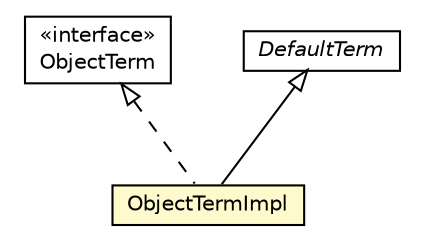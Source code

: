#!/usr/local/bin/dot
#
# Class diagram 
# Generated by UMLGraph version R5_6 (http://www.umlgraph.org/)
#

digraph G {
	edge [fontname="Helvetica",fontsize=10,labelfontname="Helvetica",labelfontsize=10];
	node [fontname="Helvetica",fontsize=10,shape=plaintext];
	nodesep=0.25;
	ranksep=0.5;
	// jason.asSyntax.ObjectTermImpl
	c51612 [label=<<table title="jason.asSyntax.ObjectTermImpl" border="0" cellborder="1" cellspacing="0" cellpadding="2" port="p" bgcolor="lemonChiffon" href="./ObjectTermImpl.html">
		<tr><td><table border="0" cellspacing="0" cellpadding="1">
<tr><td align="center" balign="center"> ObjectTermImpl </td></tr>
		</table></td></tr>
		</table>>, URL="./ObjectTermImpl.html", fontname="Helvetica", fontcolor="black", fontsize=10.0];
	// jason.asSyntax.ObjectTerm
	c51613 [label=<<table title="jason.asSyntax.ObjectTerm" border="0" cellborder="1" cellspacing="0" cellpadding="2" port="p" href="./ObjectTerm.html">
		<tr><td><table border="0" cellspacing="0" cellpadding="1">
<tr><td align="center" balign="center"> &#171;interface&#187; </td></tr>
<tr><td align="center" balign="center"> ObjectTerm </td></tr>
		</table></td></tr>
		</table>>, URL="./ObjectTerm.html", fontname="Helvetica", fontcolor="black", fontsize=10.0];
	// jason.asSyntax.DefaultTerm
	c51628 [label=<<table title="jason.asSyntax.DefaultTerm" border="0" cellborder="1" cellspacing="0" cellpadding="2" port="p" href="./DefaultTerm.html">
		<tr><td><table border="0" cellspacing="0" cellpadding="1">
<tr><td align="center" balign="center"><font face="Helvetica-Oblique"> DefaultTerm </font></td></tr>
		</table></td></tr>
		</table>>, URL="./DefaultTerm.html", fontname="Helvetica", fontcolor="black", fontsize=10.0];
	//jason.asSyntax.ObjectTermImpl extends jason.asSyntax.DefaultTerm
	c51628:p -> c51612:p [dir=back,arrowtail=empty];
	//jason.asSyntax.ObjectTermImpl implements jason.asSyntax.ObjectTerm
	c51613:p -> c51612:p [dir=back,arrowtail=empty,style=dashed];
}


